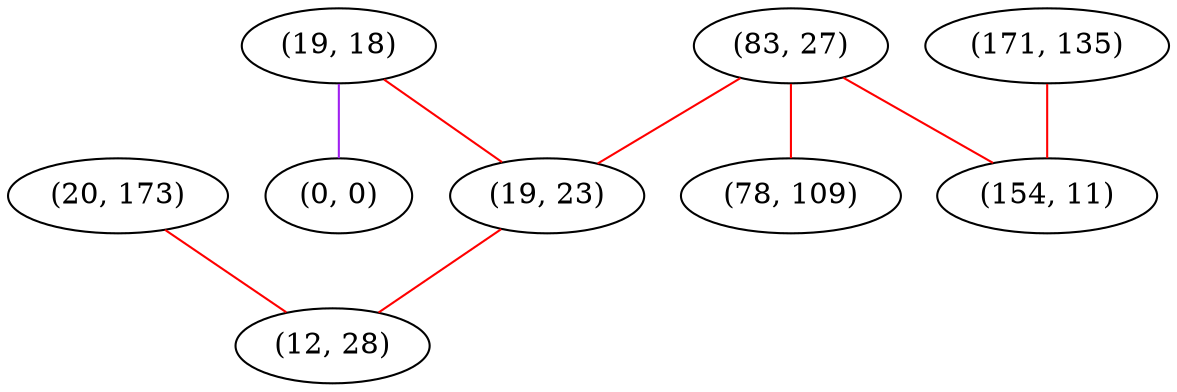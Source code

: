 graph "" {
"(20, 173)";
"(171, 135)";
"(19, 18)";
"(0, 0)";
"(83, 27)";
"(78, 109)";
"(154, 11)";
"(19, 23)";
"(12, 28)";
"(20, 173)" -- "(12, 28)"  [color=red, key=0, weight=1];
"(171, 135)" -- "(154, 11)"  [color=red, key=0, weight=1];
"(19, 18)" -- "(19, 23)"  [color=red, key=0, weight=1];
"(19, 18)" -- "(0, 0)"  [color=purple, key=0, weight=4];
"(83, 27)" -- "(19, 23)"  [color=red, key=0, weight=1];
"(83, 27)" -- "(154, 11)"  [color=red, key=0, weight=1];
"(83, 27)" -- "(78, 109)"  [color=red, key=0, weight=1];
"(19, 23)" -- "(12, 28)"  [color=red, key=0, weight=1];
}
